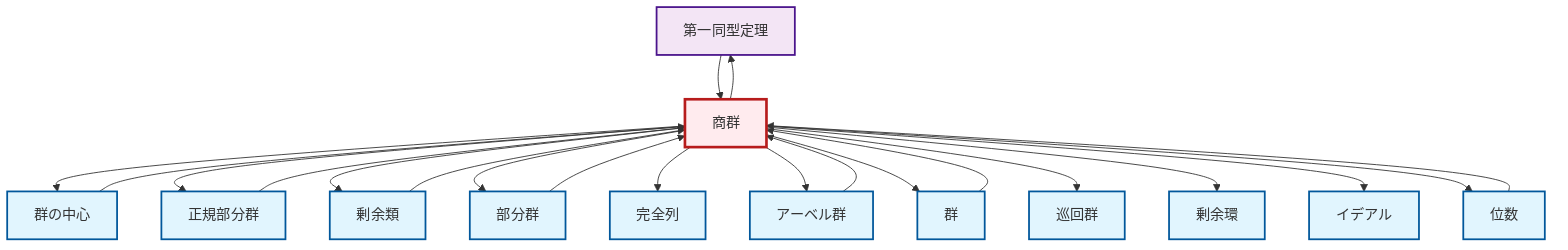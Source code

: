 graph TD
    classDef definition fill:#e1f5fe,stroke:#01579b,stroke-width:2px
    classDef theorem fill:#f3e5f5,stroke:#4a148c,stroke-width:2px
    classDef axiom fill:#fff3e0,stroke:#e65100,stroke-width:2px
    classDef example fill:#e8f5e9,stroke:#1b5e20,stroke-width:2px
    classDef current fill:#ffebee,stroke:#b71c1c,stroke-width:3px
    thm-first-isomorphism["第一同型定理"]:::theorem
    def-subgroup["部分群"]:::definition
    def-group["群"]:::definition
    def-quotient-ring["剰余環"]:::definition
    def-ideal["イデアル"]:::definition
    def-center-of-group["群の中心"]:::definition
    def-coset["剰余類"]:::definition
    def-exact-sequence["完全列"]:::definition
    def-cyclic-group["巡回群"]:::definition
    def-quotient-group["商群"]:::definition
    def-normal-subgroup["正規部分群"]:::definition
    def-abelian-group["アーベル群"]:::definition
    def-order["位数"]:::definition
    def-quotient-group --> def-center-of-group
    def-normal-subgroup --> def-quotient-group
    def-subgroup --> def-quotient-group
    def-quotient-group --> def-normal-subgroup
    def-quotient-group --> def-coset
    thm-first-isomorphism --> def-quotient-group
    def-group --> def-quotient-group
    def-quotient-group --> def-subgroup
    def-order --> def-quotient-group
    def-center-of-group --> def-quotient-group
    def-quotient-group --> def-exact-sequence
    def-quotient-group --> thm-first-isomorphism
    def-quotient-group --> def-abelian-group
    def-quotient-group --> def-group
    def-quotient-group --> def-cyclic-group
    def-quotient-group --> def-quotient-ring
    def-quotient-group --> def-ideal
    def-abelian-group --> def-quotient-group
    def-quotient-group --> def-order
    def-coset --> def-quotient-group
    class def-quotient-group current
